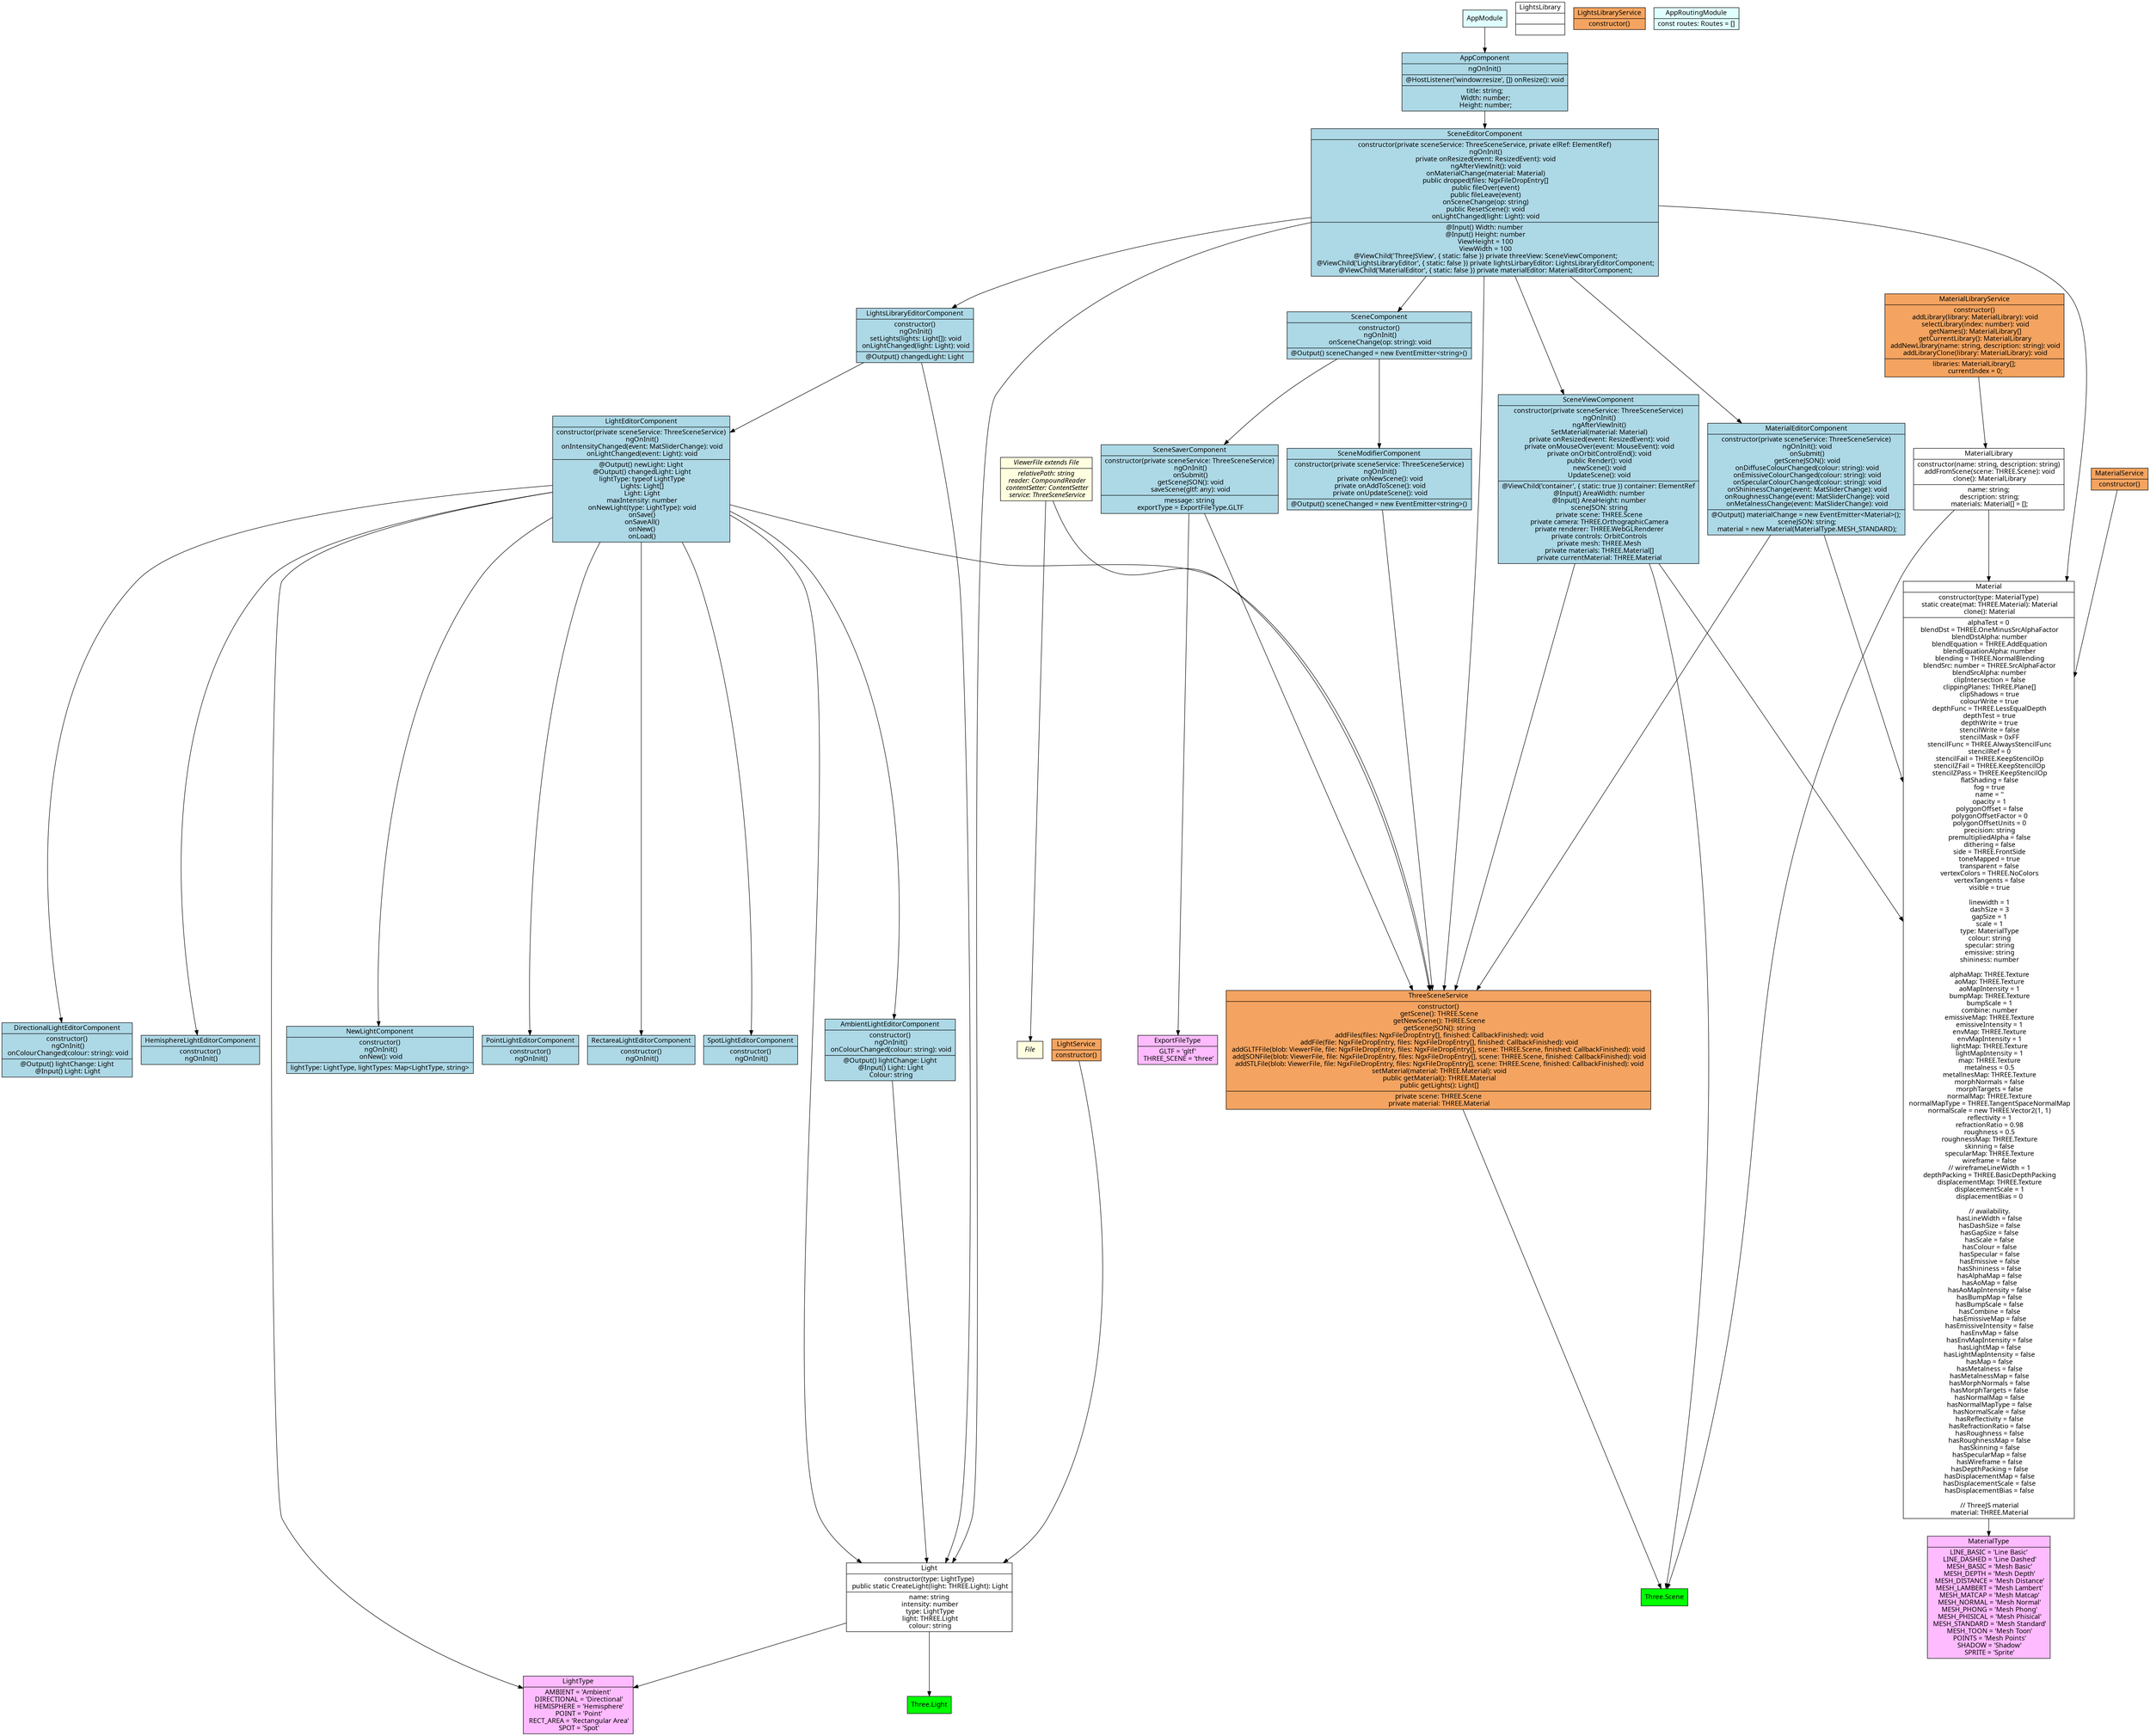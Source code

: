 digraph SceneEditor {
 // Interfaces.
 node [shape=record, fontname="Calibri italic", fontsize="14", style="filled", fillcolor="lightyellow", shape="record"];
 ViewerFile [label="{ViewerFile extends File |
  relativePath: string\n
  reader: CompoundReader\n
  contentSetter: ContentSetter\n
  service: ThreeSceneService
 }"]
 File

 // Classes.
 node [fontname="Calibri", fillcolor="white"];
 Light [label="{Light |
   constructor(type: LightType)\n
   public static CreateLight(light: THREE.Light): Light
   |
    name: string\n
    intensity: number\n
    type: LightType\n
    light: THREE.Light\n
    colour: string
 }"]
 LightsLibrary [label="{LightsLibrary |
   |
 }"]
 MaterialLibrary [label="{MaterialLibrary |
   constructor(name: string, description: string)\n
   addFromScene(scene: THREE.Scene): void\n
   clone(): MaterialLibrary 
   |
    name: string;\n
    description: string;\n
    materials: Material[] = [];
 }"]
 Material  [label="{Material |
   constructor(type: MaterialType)\n
   static create(mat: THREE.Material): Material\n
   clone(): Material
   |
    alphaTest = 0\n
    blendDst = THREE.OneMinusSrcAlphaFactor\n
    blendDstAlpha: number\n
    blendEquation = THREE.AddEquation\n
    blendEquationAlpha: number\n
    blending = THREE.NormalBlending\n
    blendSrc: number = THREE.SrcAlphaFactor\n
    blendSrcAlpha: number\n
    clipIntersection = false\n
    clippingPlanes: THREE.Plane[]\n
    clipShadows = true\n
    colourWrite = true\n
    depthFunc = THREE.LessEqualDepth\n
    depthTest = true\n
    depthWrite = true\n
    stencilWrite = false\n
    stencilMask = 0xFF\n
    stencilFunc = THREE.AlwaysStencilFunc\n
    stencilRef = 0\n
    stencilFail = THREE.KeepStencilOp\n
    stencilZFail = THREE.KeepStencilOp\n
    stencilZPass = THREE.KeepStencilOp\n
    flatShading = false\n
    fog = true\n
    name = ''\n
    opacity = 1\n
    polygonOffset = false\n
    polygonOffsetFactor = 0\n
    polygonOffsetUnits = 0\n
    precision: string\n
    premultipliedAlpha = false\n
    dithering = false\n
    side = THREE.FrontSide\n
    toneMapped = true\n
    transparent = false\n
    vertexColors = THREE.NoColors\n
    vertexTangents = false\n
    visible = true\n
\n
    linewidth = 1\n
    dashSize = 3\n
    gapSize = 1\n
    scale = 1\n
    type: MaterialType\n
    colour: string\n
    specular: string\n
    emissive: string\n
    shininess: number\n
\n
    alphaMap: THREE.Texture\n
    aoMap: THREE.Texture\n
    aoMapIntensity = 1\n
    bumpMap: THREE.Texture\n
    bumpScale = 1\n
    combine: number\n
    emissiveMap: THREE.Texture\n
    emissiveIntensity = 1\n
    envMap: THREE.Texture\n
    envMapIntensity = 1\n
    lightMap: THREE.Texture\n
    lightMapIntensity = 1\n
    map: THREE.Texture\n
    metalness = 0.5\n
    metallnesMap: THREE.Texture\n
    morphNormals = false\n
    morphTargets = false\n
    normalMap: THREE.Texture\n
    normalMapType = THREE.TangentSpaceNormalMap\n
    normalScale = new THREE.Vector2(1, 1)\n
    reflectivity = 1\n
    refractionRatio = 0.98\n
    roughness = 0.5\n
    roughnessMap: THREE.Texture\n
    skinning = false\n
    specularMap: THREE.Texture\n
    wireframe = false\n
    // wireframeLineWidth = 1\n
    depthPacking = THREE.BasicDepthPacking\n
    displacementMap: THREE.Texture\n
    displacementScale = 1\n
    displacementBias = 0\n
\n
    // availability.\n
    hasLineWidth = false\n
    hasDashSize = false\n
    hasGapSize = false\n
    hasScale = false\n
    hasColour = false\n
    hasSpecular = false\n
    hasEmissive = false\n
    hasShininess = false\n
    hasAlphaMap = false\n
    hasAoMap = false\n
    hasAoMapIntensity = false\n
    hasBumpMap = false\n
    hasBumpScale = false\n
    hasCombine = false\n
    hasEmissiveMap = false\n
    hasEmissiveIntensity = false\n
    hasEnvMap = false\n
    hasEnvMapIntensity = false\n
    hasLightMap = false\n
    hasLightMapIntensity = false\n
    hasMap = false\n
    hasMetalness = false\n
    hasMetalnessMap = false\n
    hasMorphNormals = false\n
    hasMorphTargets = false\n
    hasNormalMap = false\n
    hasNormalMapType = false\n
    hasNormalScale = false\n
    hasReflectivity = false\n
    hasRefractionRatio = false\n
    hasRoughness = false\n
    hasRoughnessMap = false\n
    hasSkinning = false\n
    hasSpecularMap = false\n
    hasWireframe = false\n
    hasDepthPacking = false\n
    hasDisplacementMap = false\n
    hasDisplacementScale = false\n
    hasDisplacementBias = false\n
\n
    // ThreeJS material\n
    material: THREE.Material\n
 }"]

 // Template classes.
 node [fontname="Calibri", fillcolor="lightyellow"];
 
 // Enumerators.
 node [fontname="Calibri", fillcolor="plum1"];
 LightType [label="{LightType |
    AMBIENT = 'Ambient'\n
    DIRECTIONAL = 'Directional'\n
    HEMISPHERE = 'Hemisphere'\n
    POINT = 'Point'\n
    RECT_AREA = 'Rectangular Area'\n
    SPOT = 'Spot'
 }"]
 MaterialType [label="{MaterialType |
    LINE_BASIC = 'Line Basic'\n
    LINE_DASHED = 'Line Dashed'\n
    MESH_BASIC = 'Mesh Basic'\n
    MESH_DEPTH = 'Mesh Depth'\n
    MESH_DISTANCE = 'Mesh Distance'\n
    MESH_LAMBERT = 'Mesh Lambert'\n
    MESH_MATCAP = 'Mesh Matcap'\n
    MESH_NORMAL = 'Mesh Normal'\n
    MESH_PHONG = 'Mesh Phong'\n
    MESH_PHISICAL = 'Mesh Phisical'\n
    MESH_STANDARD = 'Mesh Standard'\n
    MESH_TOON = 'Mesh Toon'\n
    POINTS = 'Mesh Points'\n
    SHADOW = 'Shadow'\n
    SPRITE = 'Sprite'
 }"]
 ExportFileType [label="{ExportFileType |
    GLTF = 'gltf'\n
    THREE_SCENE = 'three'
 }"]

 // External classes.
 node [fillcolor="green"];
 ThreeLight [label="Three.Light"]
 ThreeScene [label="Three.Scene"]

 // Components
 node [fillcolor="lightblue"]
 AmbientLightEditorComponent [label="{AmbientLightEditorComponent |
   constructor()\n
   ngOnInit()\n
   onColourChanged(colour: string): void
   |
   @Output() lightChange: Light\n
   @Input() Light: Light\n
   Colour: string
}"]
 DirectionalLightEditorComponent [label="{DirectionalLightEditorComponent |
   constructor()\n
   ngOnInit()\n
   onColourChanged(colour: string): void
   |
   @Output() lightChange: Light\n
   @Input() Light: Light
}"]
 HemisphereLightEditorComponent [label="{HemisphereLightEditorComponent |
   constructor()\n
   ngOnInit()
}"]
 LightEditorComponent [label="{LightEditorComponent |
   constructor(private sceneService: ThreeSceneService)\n
   ngOnInit()\n
   onIntensityChanged(event: MatSliderChange): void\n
   onLightChanged(event: Light): void
   |
   @Output() newLight: Light\n
   @Output() changedLight: Light\n
   lightType: typeof LightType\n
   Lights: Light[]\n
   Light: Light\n
   maxIntensity: number\n
   onNewLight(type: LightType): void\n
   onSave()\n
   onSaveAll()\n
   onNew()\n
   onLoad()
}"]
 LightsLibraryEditorComponent [label="{LightsLibraryEditorComponent |
   constructor()\n
   ngOnInit()\n
   setLights(lights: Light[]): void\n
   onLightChanged(light: Light): void
   |
   @Output() changedLight: Light
}"]
 MaterialEditorComponent [label="{MaterialEditorComponent |
   constructor(private sceneService: ThreeSceneService)\n
   ngOnInit(): void\n
   onSubmit()\n
   getSceneJSON(): void\n
   onDiffuseColourChanged(colour: string): void\n
   onEmissiveColourChanged(colour: string): void\n
   onSpecularColourChanged(colour: string): void\n
   onShininessChange(event: MatSliderChange): void\n
   onRoughnessChange(event: MatSliderChange): void\n
   onMetalnessChange(event: MatSliderChange): void
   |
  @Output() materialChange = new EventEmitter\<Material\>();\n
  sceneJSON: string;\n
  material = new Material(MaterialType.MESH_STANDARD);\n
}"]
 NewLightComponent [label="{NewLightComponent |
   constructor()\n
   ngOnInit()\n
   onNew(): void\n
   |
   lightType: LightType,
   lightTypes: Map\<LightType, string\>\n
}"]
 PointLightEditorComponent [label="{PointLightEditorComponent |
   constructor()\n
   ngOnInit()
}"]
 RectareaLightEditorComponent [label="{RectareaLightEditorComponent |
   constructor()\n
   ngOnInit()
}"]
 SceneComponent [label="{SceneComponent |
   constructor()\n
   ngOnInit()\n
   onSceneChange(op: string): void
   |
   @Output() sceneChanged = new EventEmitter\<string\>()
}"]
 SceneEditorComponent [label="{SceneEditorComponent |
   constructor(private sceneService: ThreeSceneService,
    private elRef: ElementRef)\n
   ngOnInit()\n
   private onResized(event: ResizedEvent): void\n
   ngAfterViewInit(): void\n
   onMaterialChange(material: Material)\n
   public dropped(files: NgxFileDropEntry[]\n
   public fileOver(event)\n
   public fileLeave(event)\n
   onSceneChange(op: string)\n
   public ResetScene(): void\n
   onLightChanged(light: Light): void
   |
   @Input() Width: number\n
   @Input() Height: number\n
   ViewHeight = 100\n
   ViewWidth = 100\n
   @ViewChild(\'ThreeJSView\', \{ static: false \}) private threeView: SceneViewComponent;\n
   @ViewChild('LightsLibraryEditor', \{ static: false \}) private lightsLirbaryEditor: LightsLibraryEditorComponent;\n
   @ViewChild('MaterialEditor', \{ static: false \}) private materialEditor: MaterialEditorComponent;
}"]
 SceneModifierComponent [label="{SceneModifierComponent |
   constructor(private sceneService: ThreeSceneService)\n
   ngOnInit()\n
   private onNewScene(): void\n
   private onAddToScene(): void\n
   private onUpdateScene(): void
   |
   @Output() sceneChanged = new EventEmitter\<string\>()
}"]
 SceneSaverComponent [label="{SceneSaverComponent |
   constructor(private sceneService: ThreeSceneService)\n
   ngOnInit()\n
   onSubmit()\n
   getSceneJSON(): void\n
   saveScene(gltf: any): void
   |
   message: string\n
   exportType = ExportFileType.GLTF
}"]
 SceneViewComponent [label="{SceneViewComponent |
   constructor(private sceneService: ThreeSceneService)\n
   ngOnInit()\n
   ngAfterViewInit()\n
   SetMaterial(material: Material)\n
   private onResized(event: ResizedEvent): void\n
   private onMouseOver(event: MouseEvent): void\n
   private onOrbitControlEnd(): void\n
   public Render(): void\n
   newScene(): void\n
   UpdateScene(): void
   |
   @ViewChild('container', \{ static: true \}) container: ElementRef\n
   @Input() AreaWidth: number\n
   @Input() AreaHeight: number\n
   sceneJSON: string\n
   private scene: THREE.Scene\n
   private camera: THREE.OrthographicCamera\n
   private renderer: THREE.WebGLRenderer\n
   private controls: OrbitControls\n
   private mesh: THREE.Mesh\n
   private materials: THREE.Material[]\n
   private currentMaterial: THREE.Material
}"]
 SpotLightEditorComponent [label="{SpotLightEditorComponent |
   constructor()\n
   ngOnInit()
}"]
 AppComponent [label="{AppComponent |
   ngOnInit()\n
   |
   @HostListener('window:resize', []) onResize(): void
   |
  title: string;\n
  Width: number;\n
  Height: number;\n
}"]

 // Services
 node [fillcolor="sandybrown"]
 LightService [label="{LightService |
   constructor()
 }"]
 LightsLibraryService [label="{LightsLibraryService |
   constructor()
 }"]
 MaterialService [label="{MaterialService |
   constructor()\n
 }"]
 MaterialLibraryService [label="{MaterialLibraryService |
   constructor()\n
   addLibrary(library: MaterialLibrary): void\n
   selectLibrary(index: number): void\n
   getNames(): MaterialLibrary[]\n
   getCurrentLibrary(): MaterialLibrary\n
   addNewLibrary(name: string, description: string): void\n
   addLibraryClone(library: MaterialLibrary): void
   |
   libraries: MaterialLibrary[];\n
   currentIndex = 0;
 }"]
 ThreeSceneService [label="{ThreeSceneService |
   constructor()\n
   getScene(): THREE.Scene\n
   getNewScene(): THREE.Scene\n
   getSceneJSON(): string\n
   addFiles(files: NgxFileDropEntry[], finished: CallbackFinished): void\n
   addFile(file: NgxFileDropEntry, files: NgxFileDropEntry[], finished: CallbackFinished): void\n
   addGLTFFile(blob: ViewerFile, file: NgxFileDropEntry, files: NgxFileDropEntry[], scene: THREE.Scene, finished: CallbackFinished): void \n
   addJSONFile(blob: ViewerFile, file: NgxFileDropEntry, files: NgxFileDropEntry[], scene: THREE.Scene, finished: CallbackFinished): void\n
   addSTLFile(blob: ViewerFile, file: NgxFileDropEntry, files: NgxFileDropEntry[], scene: THREE.Scene, finished: CallbackFinished): void\n
   setMaterial(material: THREE.Material): void\n
   public getMaterial(): THREE.Material\n
   public getLights(): Light[]
   |
   private scene: THREE.Scene\n
   private material: THREE.Material
 }"]

 // Modules
 node [fillcolor="lightcyan"]
 AppRoutingModule [label="{AppRoutingModule |
   const routes: Routes = []
 }"]
 AppModule

 // Inheritance.
 node [fillcolor="white"];
 AmbientLightEditorComponent->Light
 Light->LightType
 Light->ThreeLight
 LightEditorComponent->AmbientLightEditorComponent
 LightEditorComponent->DirectionalLightEditorComponent
 LightEditorComponent->HemisphereLightEditorComponent
 LightEditorComponent->Light
 LightEditorComponent->LightType
 LightEditorComponent->NewLightComponent
 LightEditorComponent->PointLightEditorComponent
 LightEditorComponent->RectareaLightEditorComponent
 LightEditorComponent->SpotLightEditorComponent
 LightEditorComponent->ThreeSceneService
 LightsLibraryEditorComponent->Light
 LightsLibraryEditorComponent->LightEditorComponent
 LightService->Light
 AppComponent->SceneEditorComponent
 AppModule->AppComponent
 MaterialLibraryService->MaterialLibrary
 MaterialLibrary->ThreeScene
 MaterialLibrary->Material
 Material->MaterialType
 MaterialService->Material
 ViewerFile->File
 ViewerFile->ThreeSceneService
 ThreeSceneService->ThreeScene
 MaterialEditorComponent->Material
 MaterialEditorComponent->ThreeSceneService
 SceneComponent->SceneModifierComponent
 SceneComponent->SceneSaverComponent
 SceneEditorComponent->Light
 SceneEditorComponent->LightsLibraryEditorComponent
 SceneEditorComponent->MaterialEditorComponent
 SceneEditorComponent->SceneComponent
 SceneEditorComponent->SceneViewComponent
 SceneEditorComponent->ThreeSceneService
 SceneEditorComponent->Material
 SceneModifierComponent->ThreeSceneService
 SceneSaverComponent->ExportFileType
 SceneSaverComponent->ThreeSceneService
 SceneViewComponent->ThreeSceneService
 SceneViewComponent->Material
 SceneViewComponent->ThreeScene
}
